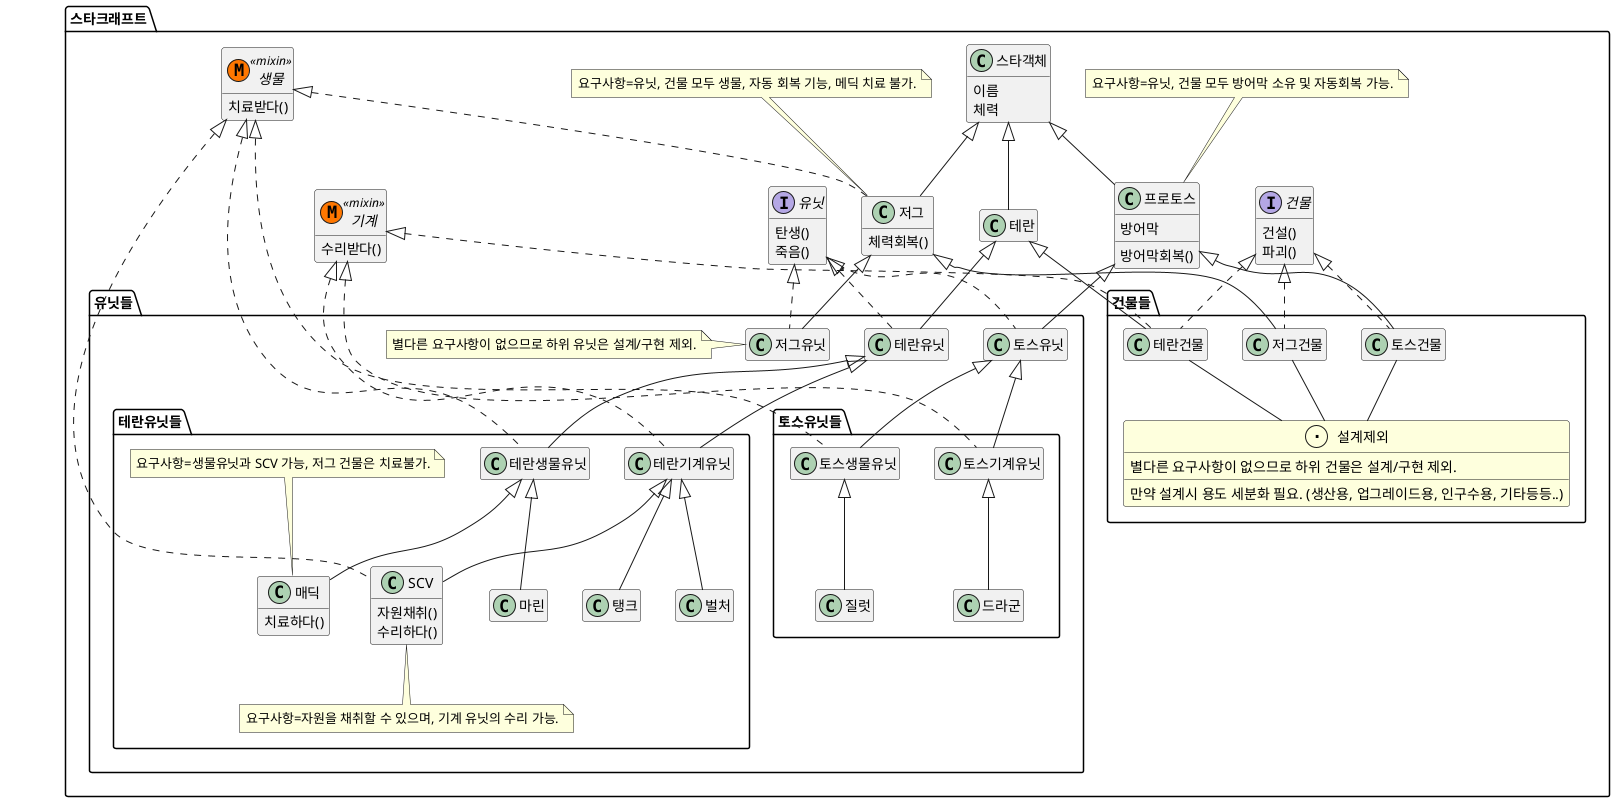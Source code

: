 @startuml

package 스타크래프트 {

  interface 유닛{
      탄생()
      죽음()
    }
  
    interface 건물 {
      건설()
      파괴()
    }
    
    interface 생물 << (M,#FF7700) mixin >> {
        치료받다()
    }
    
    interface 기계 << (M,#FF7700) mixin >> {
        수리받다()
    }
    
    class 스타객체 {
        이름
        체력
      }

  class 테란 extends 스타객체
  class 저그 extends 스타객체 implements 스타크래프트.생물 {
    체력회복()
  }

  class 프로토스 extends 스타객체 {
    방어막
    방어막회복()
  }

note top of 저그: 요구사항=유닛, 건물 모두 생물, 자동 회복 기능, 메딕 치료 불가.
'  note 명령어로 특정 위치에 메모 가능.타겟의 top, left, right, bottom 지정 가능.
note top of 프로토스: 요구사항=유닛, 건물 모두 방어막 소유 및 자동회복 가능.
hide 테란 members
'  위 명령어로 테란 클래스만 멤버 숨기기 가능.
hide fields
'  위 명령어로 해당 패키지의 모든 클래스의 필드 숨기기 가능.
show 프로토스 members
show 스타객체 fields
hide 스타객체 methods
'  스타객체는 함수 없이 필드만 보이게...
}

package 스타크래프트.유닛들 {

  class 저그유닛 extends 스타크래프트.저그 implements 스타크래프트.유닛
  class 테란유닛 extends 스타크래프트.테란 implements 스타크래프트.유닛
  class 토스유닛 extends 스타크래프트.프로토스 implements 스타크래프트.유닛

hide members
note left of 저그유닛: 별다른 요구사항이 없으므로 하위 유닛은 설계/구현 제외.
}

package 스타크래프트.유닛들.테란유닛들 {
  class 테란기계유닛 extends 스타크래프트.유닛들.테란유닛 implements 스타크래프트.기계
  class 테란생물유닛 extends 스타크래프트.유닛들.테란유닛 implements 스타크래프트.생물

  class 벌처 extends 테란기계유닛
  class 탱크 extends 테란기계유닛
  class 마린 extends 테란생물유닛
  class 매딕 extends 테란생물유닛 {
    치료하다()
  }

  class SCV extends 테란기계유닛 implements 스타크래프트.생물 {
        자원채취()
        수리하다()
  }

hide members
show 매딕 methods
show SCV methods
note bottom of SCV: 요구사항=자원을 채취할 수 있으며, 기계 유닛의 수리 가능.
note top of 매딕: 요구사항=생물유닛과 SCV 가능, 저그 건물은 치료불가.
}

package 스타크래프트.유닛들.토스유닛들 {

    class 토스생물유닛 extends 스타크래프트.유닛들.토스유닛 implements 스타크래프트.생물
    class 토스기계유닛 extends 스타크래프트.유닛들.토스유닛 implements 스타크래프트.기계

    class 질럿 extends 토스생물유닛
    class 드라군 extends 토스기계유닛
hide members
}

package 스타크래프트.건물들{

  class 테란건물 extends 스타크래프트.테란 implements 스타크래프트.건물, 스타크래프트.기계
  class 저그건물 extends 스타크래프트.저그 implements 스타크래프트.건물
  class 토스건물 extends 스타크래프트.프로토스 implements 스타크래프트.건물

  class 설계제외 << (.,#FEFFDD)  >> #FEFFDD {
    별다른 요구사항이 없으므로 하위 건물은 설계/구현 제외.
    만약 설계시 용도 세분화 필요. (생산용, 업그레이드용, 인구수용, 기타등등..)
  }

테란건물 -down- 설계제외
저그건물 -down- 설계제외
토스건물 -down- 설계제외

hide members
show 설계제외 members
}

@enduml